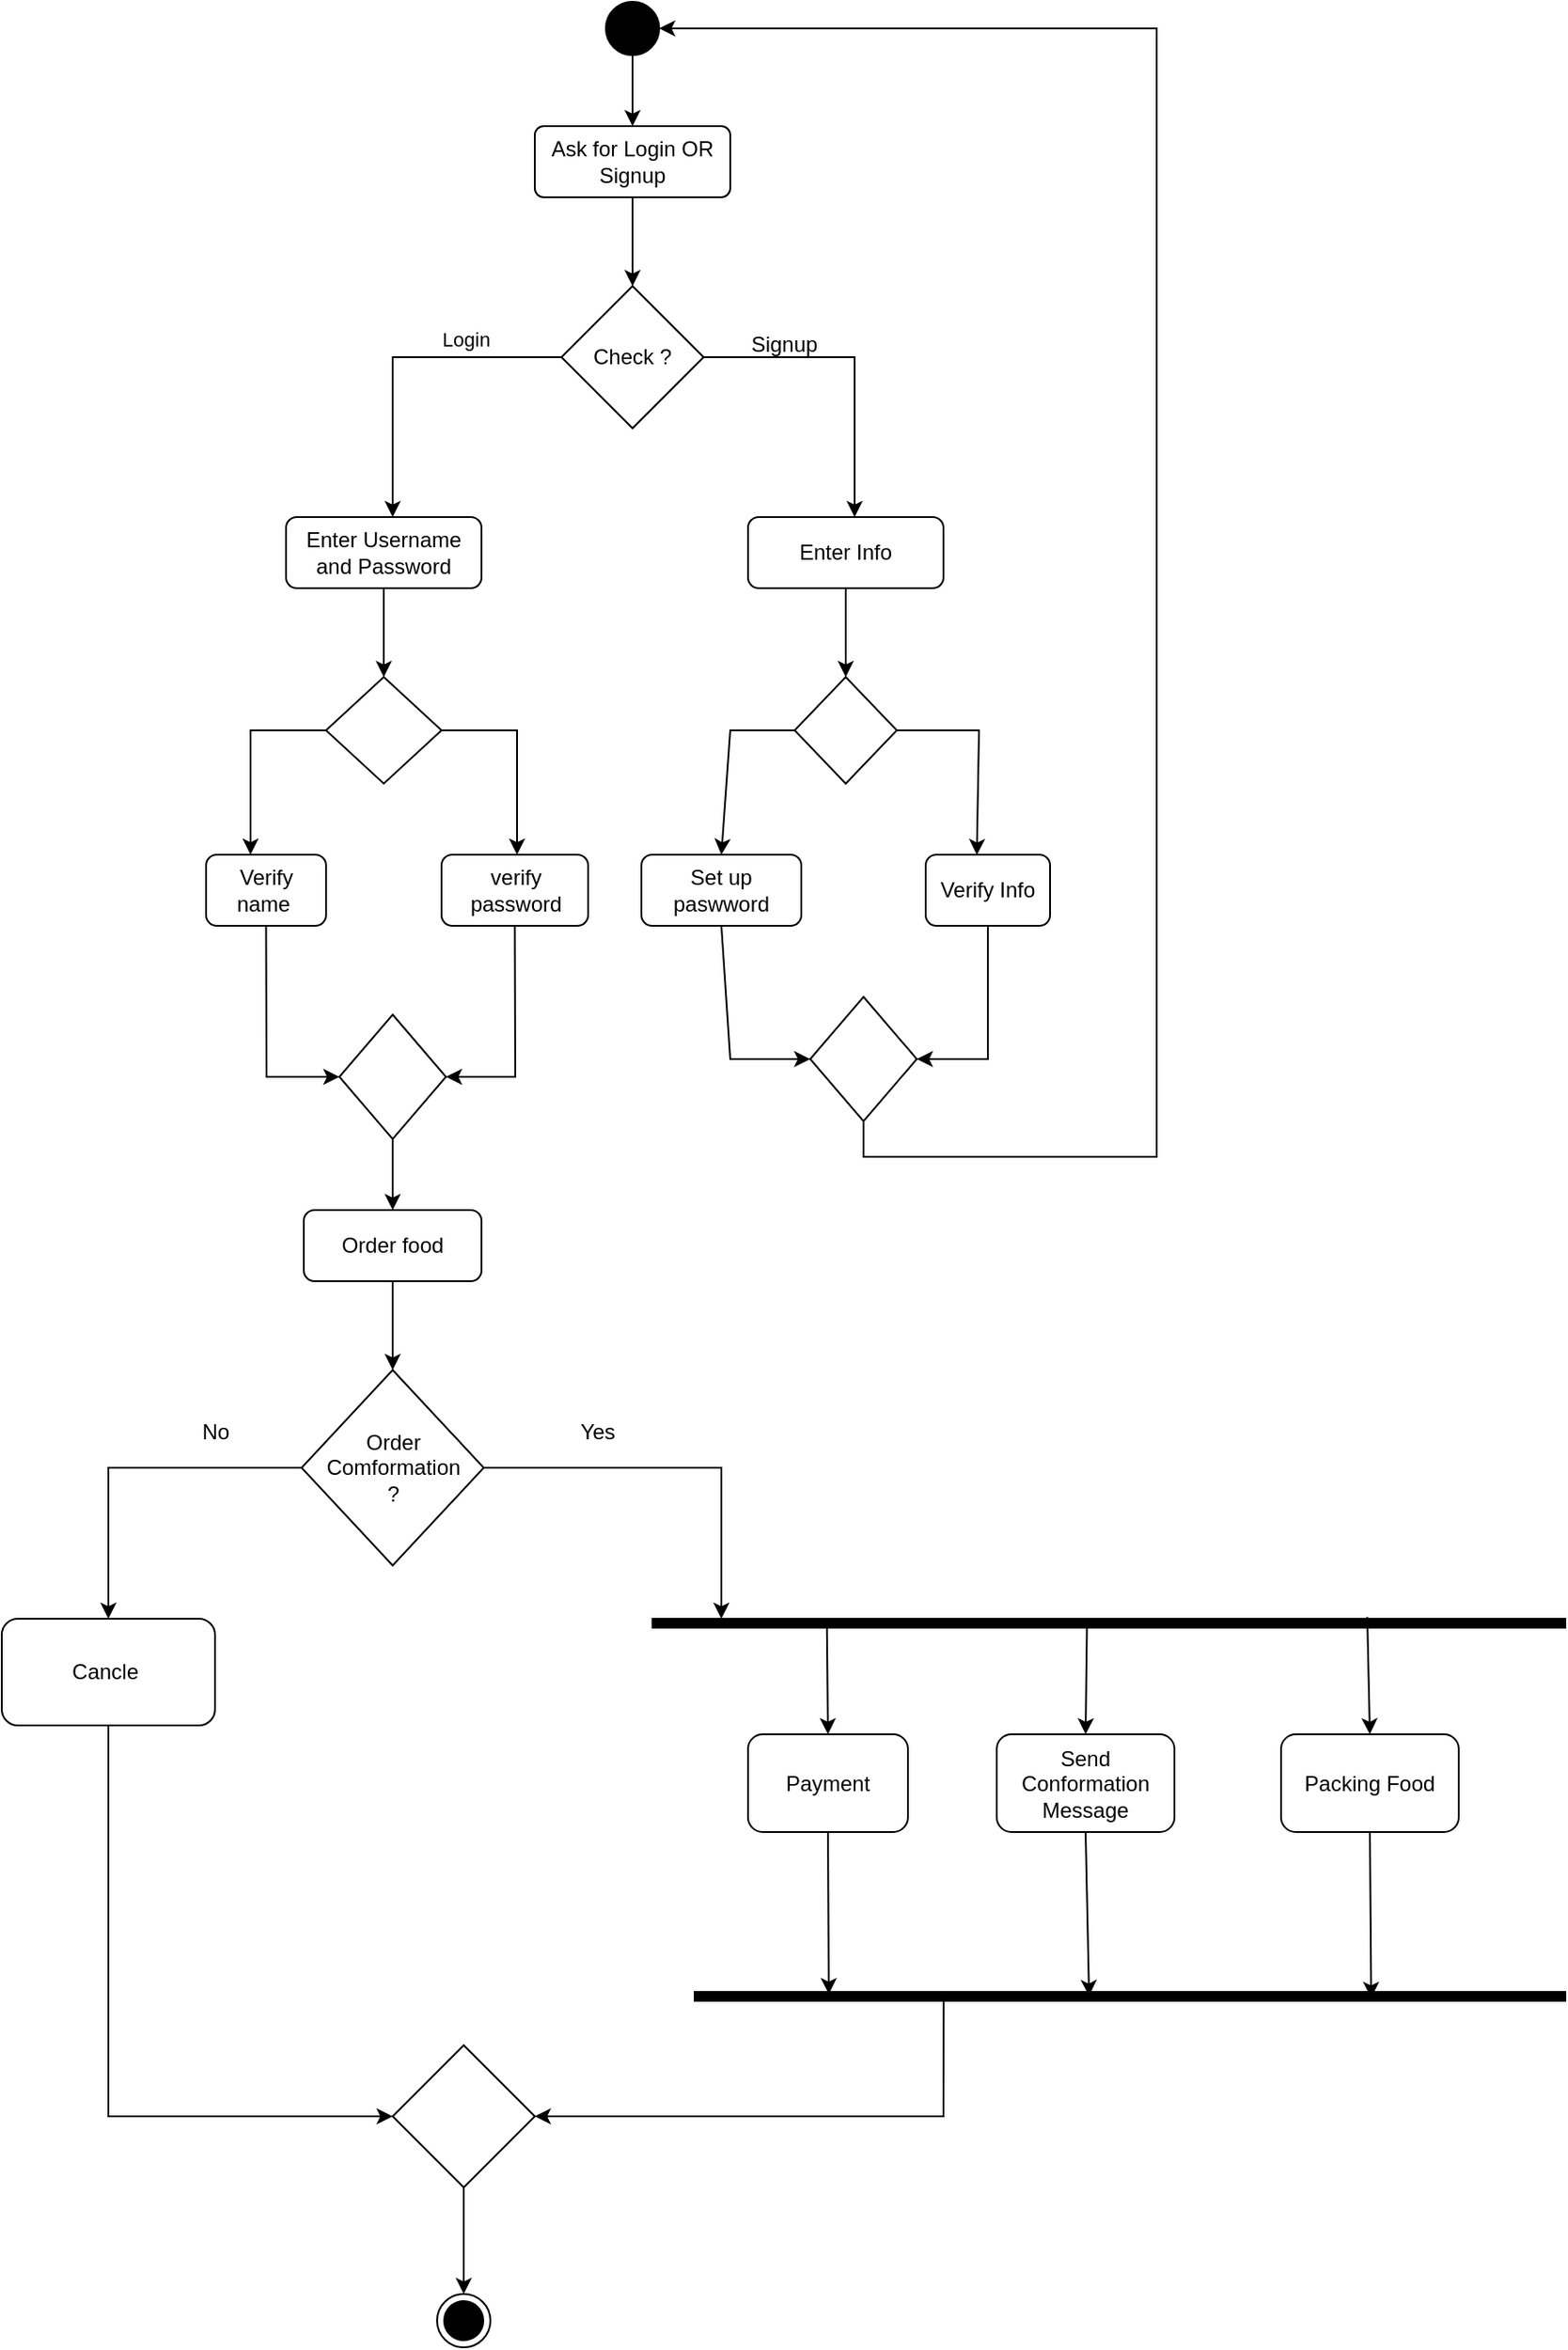 <mxfile version="22.0.3" type="device">
  <diagram name="Page-1" id="0L9DMvQs8QwBa-krf-lS">
    <mxGraphModel dx="1381" dy="1635" grid="1" gridSize="10" guides="1" tooltips="1" connect="1" arrows="1" fold="1" page="1" pageScale="1" pageWidth="1169" pageHeight="827" math="0" shadow="0">
      <root>
        <mxCell id="0" />
        <mxCell id="1" parent="0" />
        <mxCell id="sQr86B-Cl5qbUQiWlA_N-1" value="Ask for Login OR Signup" style="html=1;align=center;verticalAlign=middle;rounded=1;absoluteArcSize=1;arcSize=10;dashed=0;whiteSpace=wrap;" vertex="1" parent="1">
          <mxGeometry x="400" y="60" width="110" height="40" as="geometry" />
        </mxCell>
        <mxCell id="sQr86B-Cl5qbUQiWlA_N-2" value="" style="endArrow=classic;html=1;rounded=0;exitX=0.5;exitY=1;exitDx=0;exitDy=0;" edge="1" parent="1" source="sQr86B-Cl5qbUQiWlA_N-9">
          <mxGeometry width="50" height="50" relative="1" as="geometry">
            <mxPoint x="50" y="414" as="sourcePoint" />
            <mxPoint x="315" y="370" as="targetPoint" />
          </mxGeometry>
        </mxCell>
        <mxCell id="sQr86B-Cl5qbUQiWlA_N-3" value="" style="endArrow=classic;html=1;rounded=0;exitX=0;exitY=0.5;exitDx=0;exitDy=0;" edge="1" parent="1" source="sQr86B-Cl5qbUQiWlA_N-6">
          <mxGeometry width="50" height="50" relative="1" as="geometry">
            <mxPoint x="500" y="340" as="sourcePoint" />
            <mxPoint x="320" y="280" as="targetPoint" />
            <Array as="points">
              <mxPoint x="320" y="190" />
            </Array>
          </mxGeometry>
        </mxCell>
        <mxCell id="sQr86B-Cl5qbUQiWlA_N-8" value="Login" style="edgeLabel;html=1;align=center;verticalAlign=middle;resizable=0;points=[];" vertex="1" connectable="0" parent="sQr86B-Cl5qbUQiWlA_N-3">
          <mxGeometry x="-0.345" y="-2" relative="1" as="geometry">
            <mxPoint x="6" y="-8" as="offset" />
          </mxGeometry>
        </mxCell>
        <mxCell id="sQr86B-Cl5qbUQiWlA_N-4" value="" style="endArrow=classic;html=1;rounded=0;exitX=1;exitY=0.5;exitDx=0;exitDy=0;" edge="1" parent="1" source="sQr86B-Cl5qbUQiWlA_N-6">
          <mxGeometry width="50" height="50" relative="1" as="geometry">
            <mxPoint x="500" y="340" as="sourcePoint" />
            <mxPoint x="580" y="280" as="targetPoint" />
            <Array as="points">
              <mxPoint x="580" y="190" />
            </Array>
          </mxGeometry>
        </mxCell>
        <mxCell id="sQr86B-Cl5qbUQiWlA_N-5" value="" style="endArrow=classic;html=1;rounded=0;exitX=0.5;exitY=1;exitDx=0;exitDy=0;" edge="1" parent="1" source="sQr86B-Cl5qbUQiWlA_N-1">
          <mxGeometry width="50" height="50" relative="1" as="geometry">
            <mxPoint x="500" y="340" as="sourcePoint" />
            <mxPoint x="455" y="150" as="targetPoint" />
          </mxGeometry>
        </mxCell>
        <mxCell id="sQr86B-Cl5qbUQiWlA_N-6" value="Check ?" style="rhombus;whiteSpace=wrap;html=1;" vertex="1" parent="1">
          <mxGeometry x="415" y="150" width="80" height="80" as="geometry" />
        </mxCell>
        <mxCell id="sQr86B-Cl5qbUQiWlA_N-7" value="Signup" style="text;html=1;align=center;verticalAlign=middle;resizable=0;points=[];autosize=1;strokeColor=none;fillColor=none;" vertex="1" parent="1">
          <mxGeometry x="510" y="168" width="60" height="30" as="geometry" />
        </mxCell>
        <mxCell id="sQr86B-Cl5qbUQiWlA_N-9" value="Enter Username and Password" style="rounded=1;whiteSpace=wrap;html=1;" vertex="1" parent="1">
          <mxGeometry x="260" y="280" width="110" height="40" as="geometry" />
        </mxCell>
        <mxCell id="sQr86B-Cl5qbUQiWlA_N-10" value="Enter Info" style="rounded=1;whiteSpace=wrap;html=1;" vertex="1" parent="1">
          <mxGeometry x="520" y="280" width="110" height="40" as="geometry" />
        </mxCell>
        <mxCell id="sQr86B-Cl5qbUQiWlA_N-11" value="" style="rhombus;whiteSpace=wrap;html=1;" vertex="1" parent="1">
          <mxGeometry x="282.5" y="370" width="65" height="60" as="geometry" />
        </mxCell>
        <mxCell id="sQr86B-Cl5qbUQiWlA_N-12" value="" style="endArrow=classic;html=1;rounded=0;exitX=0.5;exitY=1;exitDx=0;exitDy=0;" edge="1" parent="1" source="sQr86B-Cl5qbUQiWlA_N-10">
          <mxGeometry width="50" height="50" relative="1" as="geometry">
            <mxPoint x="500" y="340" as="sourcePoint" />
            <mxPoint x="575" y="370" as="targetPoint" />
          </mxGeometry>
        </mxCell>
        <mxCell id="sQr86B-Cl5qbUQiWlA_N-13" value="" style="endArrow=classic;html=1;rounded=0;exitX=0;exitY=0.5;exitDx=0;exitDy=0;" edge="1" parent="1" source="sQr86B-Cl5qbUQiWlA_N-11">
          <mxGeometry width="50" height="50" relative="1" as="geometry">
            <mxPoint x="500" y="340" as="sourcePoint" />
            <mxPoint x="240" y="470" as="targetPoint" />
            <Array as="points">
              <mxPoint x="240" y="400" />
            </Array>
          </mxGeometry>
        </mxCell>
        <mxCell id="sQr86B-Cl5qbUQiWlA_N-14" value="" style="endArrow=classic;html=1;rounded=0;exitX=1;exitY=0.5;exitDx=0;exitDy=0;" edge="1" parent="1" source="sQr86B-Cl5qbUQiWlA_N-11">
          <mxGeometry width="50" height="50" relative="1" as="geometry">
            <mxPoint x="500" y="340" as="sourcePoint" />
            <mxPoint x="390" y="470" as="targetPoint" />
            <Array as="points">
              <mxPoint x="390" y="400" />
            </Array>
          </mxGeometry>
        </mxCell>
        <mxCell id="sQr86B-Cl5qbUQiWlA_N-15" value="verify password" style="rounded=1;whiteSpace=wrap;html=1;" vertex="1" parent="1">
          <mxGeometry x="347.5" y="470" width="82.5" height="40" as="geometry" />
        </mxCell>
        <mxCell id="sQr86B-Cl5qbUQiWlA_N-16" value="Verify name&amp;nbsp;" style="rounded=1;whiteSpace=wrap;html=1;" vertex="1" parent="1">
          <mxGeometry x="215" y="470" width="67.5" height="40" as="geometry" />
        </mxCell>
        <mxCell id="sQr86B-Cl5qbUQiWlA_N-17" value="Verify Info" style="rounded=1;whiteSpace=wrap;html=1;" vertex="1" parent="1">
          <mxGeometry x="620" y="470" width="70" height="40" as="geometry" />
        </mxCell>
        <mxCell id="sQr86B-Cl5qbUQiWlA_N-18" value="Set up paswword" style="rounded=1;whiteSpace=wrap;html=1;" vertex="1" parent="1">
          <mxGeometry x="460" y="470" width="90" height="40" as="geometry" />
        </mxCell>
        <mxCell id="sQr86B-Cl5qbUQiWlA_N-19" value="" style="rhombus;whiteSpace=wrap;html=1;" vertex="1" parent="1">
          <mxGeometry x="546.25" y="370" width="57.5" height="60" as="geometry" />
        </mxCell>
        <mxCell id="sQr86B-Cl5qbUQiWlA_N-20" value="" style="endArrow=classic;html=1;rounded=0;exitX=0.5;exitY=1;exitDx=0;exitDy=0;entryX=0;entryY=0.5;entryDx=0;entryDy=0;" edge="1" parent="1" source="sQr86B-Cl5qbUQiWlA_N-16" target="sQr86B-Cl5qbUQiWlA_N-25">
          <mxGeometry width="50" height="50" relative="1" as="geometry">
            <mxPoint x="282.5" y="630" as="sourcePoint" />
            <mxPoint x="290" y="590" as="targetPoint" />
            <Array as="points">
              <mxPoint x="249" y="595" />
            </Array>
          </mxGeometry>
        </mxCell>
        <mxCell id="sQr86B-Cl5qbUQiWlA_N-21" value="" style="endArrow=classic;html=1;rounded=0;exitX=0;exitY=0.5;exitDx=0;exitDy=0;entryX=0.5;entryY=0;entryDx=0;entryDy=0;" edge="1" parent="1" source="sQr86B-Cl5qbUQiWlA_N-19" target="sQr86B-Cl5qbUQiWlA_N-18">
          <mxGeometry width="50" height="50" relative="1" as="geometry">
            <mxPoint x="540" y="390" as="sourcePoint" />
            <mxPoint x="470" y="390" as="targetPoint" />
            <Array as="points">
              <mxPoint x="510" y="400" />
            </Array>
          </mxGeometry>
        </mxCell>
        <mxCell id="sQr86B-Cl5qbUQiWlA_N-22" value="" style="endArrow=classic;html=1;rounded=0;exitX=1;exitY=0.5;exitDx=0;exitDy=0;entryX=0.411;entryY=0.005;entryDx=0;entryDy=0;entryPerimeter=0;" edge="1" parent="1" source="sQr86B-Cl5qbUQiWlA_N-19" target="sQr86B-Cl5qbUQiWlA_N-17">
          <mxGeometry width="50" height="50" relative="1" as="geometry">
            <mxPoint x="500" y="450" as="sourcePoint" />
            <mxPoint x="650" y="460" as="targetPoint" />
            <Array as="points">
              <mxPoint x="650" y="400" />
            </Array>
          </mxGeometry>
        </mxCell>
        <mxCell id="sQr86B-Cl5qbUQiWlA_N-24" value="" style="rhombus;whiteSpace=wrap;html=1;" vertex="1" parent="1">
          <mxGeometry x="555" y="550" width="60" height="70" as="geometry" />
        </mxCell>
        <mxCell id="sQr86B-Cl5qbUQiWlA_N-25" value="" style="rhombus;whiteSpace=wrap;html=1;" vertex="1" parent="1">
          <mxGeometry x="290" y="560" width="60" height="70" as="geometry" />
        </mxCell>
        <mxCell id="sQr86B-Cl5qbUQiWlA_N-26" value="" style="endArrow=classic;html=1;rounded=0;exitX=0.5;exitY=1;exitDx=0;exitDy=0;entryX=1;entryY=0.5;entryDx=0;entryDy=0;" edge="1" parent="1" source="sQr86B-Cl5qbUQiWlA_N-24" target="sQr86B-Cl5qbUQiWlA_N-58">
          <mxGeometry width="50" height="50" relative="1" as="geometry">
            <mxPoint x="420" y="470" as="sourcePoint" />
            <mxPoint x="740" y="50" as="targetPoint" />
            <Array as="points">
              <mxPoint x="585" y="640" />
              <mxPoint x="750" y="640" />
              <mxPoint x="750" y="5" />
            </Array>
          </mxGeometry>
        </mxCell>
        <mxCell id="sQr86B-Cl5qbUQiWlA_N-27" value="" style="endArrow=classic;html=1;rounded=0;exitX=0.5;exitY=1;exitDx=0;exitDy=0;" edge="1" parent="1" source="sQr86B-Cl5qbUQiWlA_N-25">
          <mxGeometry width="50" height="50" relative="1" as="geometry">
            <mxPoint x="420" y="470" as="sourcePoint" />
            <mxPoint x="320" y="670" as="targetPoint" />
          </mxGeometry>
        </mxCell>
        <mxCell id="sQr86B-Cl5qbUQiWlA_N-28" value="" style="endArrow=classic;html=1;rounded=0;entryX=1;entryY=0.5;entryDx=0;entryDy=0;exitX=0.5;exitY=1;exitDx=0;exitDy=0;" edge="1" parent="1" source="sQr86B-Cl5qbUQiWlA_N-15" target="sQr86B-Cl5qbUQiWlA_N-25">
          <mxGeometry width="50" height="50" relative="1" as="geometry">
            <mxPoint x="420" y="470" as="sourcePoint" />
            <mxPoint x="470" y="420" as="targetPoint" />
            <Array as="points">
              <mxPoint x="389" y="595" />
            </Array>
          </mxGeometry>
        </mxCell>
        <mxCell id="sQr86B-Cl5qbUQiWlA_N-29" value="" style="endArrow=classic;html=1;rounded=0;entryX=1;entryY=0.5;entryDx=0;entryDy=0;exitX=0.5;exitY=1;exitDx=0;exitDy=0;" edge="1" parent="1" source="sQr86B-Cl5qbUQiWlA_N-17" target="sQr86B-Cl5qbUQiWlA_N-24">
          <mxGeometry width="50" height="50" relative="1" as="geometry">
            <mxPoint x="420" y="470" as="sourcePoint" />
            <mxPoint x="470" y="420" as="targetPoint" />
            <Array as="points">
              <mxPoint x="655" y="585" />
            </Array>
          </mxGeometry>
        </mxCell>
        <mxCell id="sQr86B-Cl5qbUQiWlA_N-30" value="" style="endArrow=classic;html=1;rounded=0;entryX=0;entryY=0.5;entryDx=0;entryDy=0;exitX=0.5;exitY=1;exitDx=0;exitDy=0;" edge="1" parent="1" source="sQr86B-Cl5qbUQiWlA_N-18" target="sQr86B-Cl5qbUQiWlA_N-24">
          <mxGeometry width="50" height="50" relative="1" as="geometry">
            <mxPoint x="420" y="470" as="sourcePoint" />
            <mxPoint x="470" y="420" as="targetPoint" />
            <Array as="points">
              <mxPoint x="510" y="585" />
            </Array>
          </mxGeometry>
        </mxCell>
        <mxCell id="sQr86B-Cl5qbUQiWlA_N-31" value="Order food" style="rounded=1;whiteSpace=wrap;html=1;" vertex="1" parent="1">
          <mxGeometry x="270" y="670" width="100" height="40" as="geometry" />
        </mxCell>
        <mxCell id="sQr86B-Cl5qbUQiWlA_N-34" value="Order Comformation&lt;br&gt;?" style="rhombus;whiteSpace=wrap;html=1;" vertex="1" parent="1">
          <mxGeometry x="268.75" y="760" width="102.5" height="110" as="geometry" />
        </mxCell>
        <mxCell id="sQr86B-Cl5qbUQiWlA_N-35" value="" style="endArrow=classic;html=1;rounded=0;exitX=0.5;exitY=1;exitDx=0;exitDy=0;entryX=0.5;entryY=0;entryDx=0;entryDy=0;" edge="1" parent="1" source="sQr86B-Cl5qbUQiWlA_N-31" target="sQr86B-Cl5qbUQiWlA_N-34">
          <mxGeometry width="50" height="50" relative="1" as="geometry">
            <mxPoint x="440" y="720" as="sourcePoint" />
            <mxPoint x="490" y="670" as="targetPoint" />
          </mxGeometry>
        </mxCell>
        <mxCell id="sQr86B-Cl5qbUQiWlA_N-36" value="Cancle&amp;nbsp;" style="rounded=1;whiteSpace=wrap;html=1;" vertex="1" parent="1">
          <mxGeometry x="100" y="900" width="120" height="60" as="geometry" />
        </mxCell>
        <mxCell id="sQr86B-Cl5qbUQiWlA_N-37" value="Payment" style="rounded=1;whiteSpace=wrap;html=1;" vertex="1" parent="1">
          <mxGeometry x="520" y="965" width="90" height="55" as="geometry" />
        </mxCell>
        <mxCell id="sQr86B-Cl5qbUQiWlA_N-38" value="" style="endArrow=classic;html=1;rounded=0;exitX=1;exitY=0.5;exitDx=0;exitDy=0;" edge="1" parent="1" source="sQr86B-Cl5qbUQiWlA_N-34">
          <mxGeometry width="50" height="50" relative="1" as="geometry">
            <mxPoint x="440" y="720" as="sourcePoint" />
            <mxPoint x="505" y="900" as="targetPoint" />
            <Array as="points">
              <mxPoint x="505" y="815" />
            </Array>
          </mxGeometry>
        </mxCell>
        <mxCell id="sQr86B-Cl5qbUQiWlA_N-39" value="" style="endArrow=classic;html=1;rounded=0;exitX=0;exitY=0.5;exitDx=0;exitDy=0;entryX=0.5;entryY=0;entryDx=0;entryDy=0;" edge="1" parent="1" source="sQr86B-Cl5qbUQiWlA_N-34" target="sQr86B-Cl5qbUQiWlA_N-36">
          <mxGeometry width="50" height="50" relative="1" as="geometry">
            <mxPoint x="440" y="720" as="sourcePoint" />
            <mxPoint x="490" y="670" as="targetPoint" />
            <Array as="points">
              <mxPoint x="160" y="815" />
            </Array>
          </mxGeometry>
        </mxCell>
        <mxCell id="sQr86B-Cl5qbUQiWlA_N-40" value="No" style="text;html=1;align=center;verticalAlign=middle;resizable=0;points=[];autosize=1;strokeColor=none;fillColor=none;" vertex="1" parent="1">
          <mxGeometry x="200" y="780" width="40" height="30" as="geometry" />
        </mxCell>
        <mxCell id="sQr86B-Cl5qbUQiWlA_N-41" value="Yes" style="text;html=1;align=center;verticalAlign=middle;resizable=0;points=[];autosize=1;strokeColor=none;fillColor=none;" vertex="1" parent="1">
          <mxGeometry x="415" y="780" width="40" height="30" as="geometry" />
        </mxCell>
        <mxCell id="sQr86B-Cl5qbUQiWlA_N-42" value="" style="html=1;points=[];perimeter=orthogonalPerimeter;fillColor=strokeColor;direction=south;" vertex="1" parent="1">
          <mxGeometry x="490" y="1110" width="490" height="5" as="geometry" />
        </mxCell>
        <mxCell id="sQr86B-Cl5qbUQiWlA_N-43" value="" style="html=1;points=[];perimeter=orthogonalPerimeter;fillColor=strokeColor;direction=south;" vertex="1" parent="1">
          <mxGeometry x="466.25" y="900" width="513.75" height="5" as="geometry" />
        </mxCell>
        <mxCell id="sQr86B-Cl5qbUQiWlA_N-45" value="Packing Food" style="rounded=1;whiteSpace=wrap;html=1;" vertex="1" parent="1">
          <mxGeometry x="820" y="965" width="100" height="55" as="geometry" />
        </mxCell>
        <mxCell id="sQr86B-Cl5qbUQiWlA_N-46" value="Send Conformation Message" style="rounded=1;whiteSpace=wrap;html=1;" vertex="1" parent="1">
          <mxGeometry x="660" y="965" width="100" height="55" as="geometry" />
        </mxCell>
        <mxCell id="sQr86B-Cl5qbUQiWlA_N-47" value="" style="endArrow=classic;html=1;rounded=0;exitX=0.5;exitY=1;exitDx=0;exitDy=0;entryX=0;entryY=0.5;entryDx=0;entryDy=0;" edge="1" parent="1" source="sQr86B-Cl5qbUQiWlA_N-36" target="sQr86B-Cl5qbUQiWlA_N-55">
          <mxGeometry width="50" height="50" relative="1" as="geometry">
            <mxPoint x="440" y="1030" as="sourcePoint" />
            <mxPoint x="160" y="1210" as="targetPoint" />
            <Array as="points">
              <mxPoint x="160" y="1180" />
            </Array>
          </mxGeometry>
        </mxCell>
        <mxCell id="sQr86B-Cl5qbUQiWlA_N-48" value="" style="endArrow=classic;html=1;rounded=0;exitX=0;exitY=0.714;exitDx=0;exitDy=0;exitPerimeter=0;entryX=1;entryY=0.5;entryDx=0;entryDy=0;" edge="1" parent="1" source="sQr86B-Cl5qbUQiWlA_N-42" target="sQr86B-Cl5qbUQiWlA_N-55">
          <mxGeometry width="50" height="50" relative="1" as="geometry">
            <mxPoint x="440" y="1030" as="sourcePoint" />
            <mxPoint x="400" y="1180" as="targetPoint" />
            <Array as="points">
              <mxPoint x="630" y="1180" />
            </Array>
          </mxGeometry>
        </mxCell>
        <mxCell id="sQr86B-Cl5qbUQiWlA_N-49" value="" style="endArrow=classic;html=1;rounded=0;exitX=0.5;exitY=1;exitDx=0;exitDy=0;entryX=0.667;entryY=0.223;entryDx=0;entryDy=0;entryPerimeter=0;" edge="1" parent="1" source="sQr86B-Cl5qbUQiWlA_N-45" target="sQr86B-Cl5qbUQiWlA_N-42">
          <mxGeometry width="50" height="50" relative="1" as="geometry">
            <mxPoint x="440" y="1030" as="sourcePoint" />
            <mxPoint x="490" y="980" as="targetPoint" />
          </mxGeometry>
        </mxCell>
        <mxCell id="sQr86B-Cl5qbUQiWlA_N-50" value="" style="endArrow=classic;html=1;rounded=0;exitX=0.5;exitY=1;exitDx=0;exitDy=0;entryX=0.453;entryY=0.547;entryDx=0;entryDy=0;entryPerimeter=0;" edge="1" parent="1" source="sQr86B-Cl5qbUQiWlA_N-46" target="sQr86B-Cl5qbUQiWlA_N-42">
          <mxGeometry width="50" height="50" relative="1" as="geometry">
            <mxPoint x="440" y="1030" as="sourcePoint" />
            <mxPoint x="490" y="980" as="targetPoint" />
          </mxGeometry>
        </mxCell>
        <mxCell id="sQr86B-Cl5qbUQiWlA_N-51" value="" style="endArrow=classic;html=1;rounded=0;exitX=0.5;exitY=1;exitDx=0;exitDy=0;entryX=0.24;entryY=0.846;entryDx=0;entryDy=0;entryPerimeter=0;" edge="1" parent="1" source="sQr86B-Cl5qbUQiWlA_N-37" target="sQr86B-Cl5qbUQiWlA_N-42">
          <mxGeometry width="50" height="50" relative="1" as="geometry">
            <mxPoint x="440" y="1030" as="sourcePoint" />
            <mxPoint x="490" y="980" as="targetPoint" />
          </mxGeometry>
        </mxCell>
        <mxCell id="sQr86B-Cl5qbUQiWlA_N-52" value="" style="endArrow=classic;html=1;rounded=0;exitX=-0.213;exitY=0.217;exitDx=0;exitDy=0;exitPerimeter=0;entryX=0.5;entryY=0;entryDx=0;entryDy=0;" edge="1" parent="1" source="sQr86B-Cl5qbUQiWlA_N-43" target="sQr86B-Cl5qbUQiWlA_N-45">
          <mxGeometry width="50" height="50" relative="1" as="geometry">
            <mxPoint x="440" y="1030" as="sourcePoint" />
            <mxPoint x="490" y="980" as="targetPoint" />
          </mxGeometry>
        </mxCell>
        <mxCell id="sQr86B-Cl5qbUQiWlA_N-53" value="" style="endArrow=classic;html=1;rounded=0;exitX=0.213;exitY=0.524;exitDx=0;exitDy=0;exitPerimeter=0;entryX=0.5;entryY=0;entryDx=0;entryDy=0;" edge="1" parent="1" source="sQr86B-Cl5qbUQiWlA_N-43" target="sQr86B-Cl5qbUQiWlA_N-46">
          <mxGeometry width="50" height="50" relative="1" as="geometry">
            <mxPoint x="440" y="1030" as="sourcePoint" />
            <mxPoint x="490" y="980" as="targetPoint" />
          </mxGeometry>
        </mxCell>
        <mxCell id="sQr86B-Cl5qbUQiWlA_N-54" value="" style="endArrow=classic;html=1;rounded=0;exitX=0.213;exitY=0.809;exitDx=0;exitDy=0;exitPerimeter=0;entryX=0.5;entryY=0;entryDx=0;entryDy=0;" edge="1" parent="1" source="sQr86B-Cl5qbUQiWlA_N-43" target="sQr86B-Cl5qbUQiWlA_N-37">
          <mxGeometry width="50" height="50" relative="1" as="geometry">
            <mxPoint x="440" y="1030" as="sourcePoint" />
            <mxPoint x="570" y="960" as="targetPoint" />
          </mxGeometry>
        </mxCell>
        <mxCell id="sQr86B-Cl5qbUQiWlA_N-55" value="" style="rhombus;whiteSpace=wrap;html=1;" vertex="1" parent="1">
          <mxGeometry x="320" y="1140" width="80" height="80" as="geometry" />
        </mxCell>
        <mxCell id="sQr86B-Cl5qbUQiWlA_N-56" value="" style="endArrow=classic;html=1;rounded=0;exitX=0.5;exitY=1;exitDx=0;exitDy=0;" edge="1" parent="1" source="sQr86B-Cl5qbUQiWlA_N-55">
          <mxGeometry width="50" height="50" relative="1" as="geometry">
            <mxPoint x="440" y="1110" as="sourcePoint" />
            <mxPoint x="360" y="1280" as="targetPoint" />
          </mxGeometry>
        </mxCell>
        <mxCell id="sQr86B-Cl5qbUQiWlA_N-57" value="" style="ellipse;html=1;shape=endState;fillColor=strokeColor;" vertex="1" parent="1">
          <mxGeometry x="345" y="1280" width="30" height="30" as="geometry" />
        </mxCell>
        <mxCell id="sQr86B-Cl5qbUQiWlA_N-58" value="" style="ellipse;fillColor=strokeColor;html=1;" vertex="1" parent="1">
          <mxGeometry x="440" y="-10" width="30" height="30" as="geometry" />
        </mxCell>
        <mxCell id="sQr86B-Cl5qbUQiWlA_N-59" value="" style="endArrow=classic;html=1;rounded=0;exitX=0.5;exitY=1;exitDx=0;exitDy=0;entryX=0.5;entryY=0;entryDx=0;entryDy=0;" edge="1" parent="1" source="sQr86B-Cl5qbUQiWlA_N-58" target="sQr86B-Cl5qbUQiWlA_N-1">
          <mxGeometry width="50" height="50" relative="1" as="geometry">
            <mxPoint x="440" y="260" as="sourcePoint" />
            <mxPoint x="490" y="210" as="targetPoint" />
          </mxGeometry>
        </mxCell>
      </root>
    </mxGraphModel>
  </diagram>
</mxfile>
